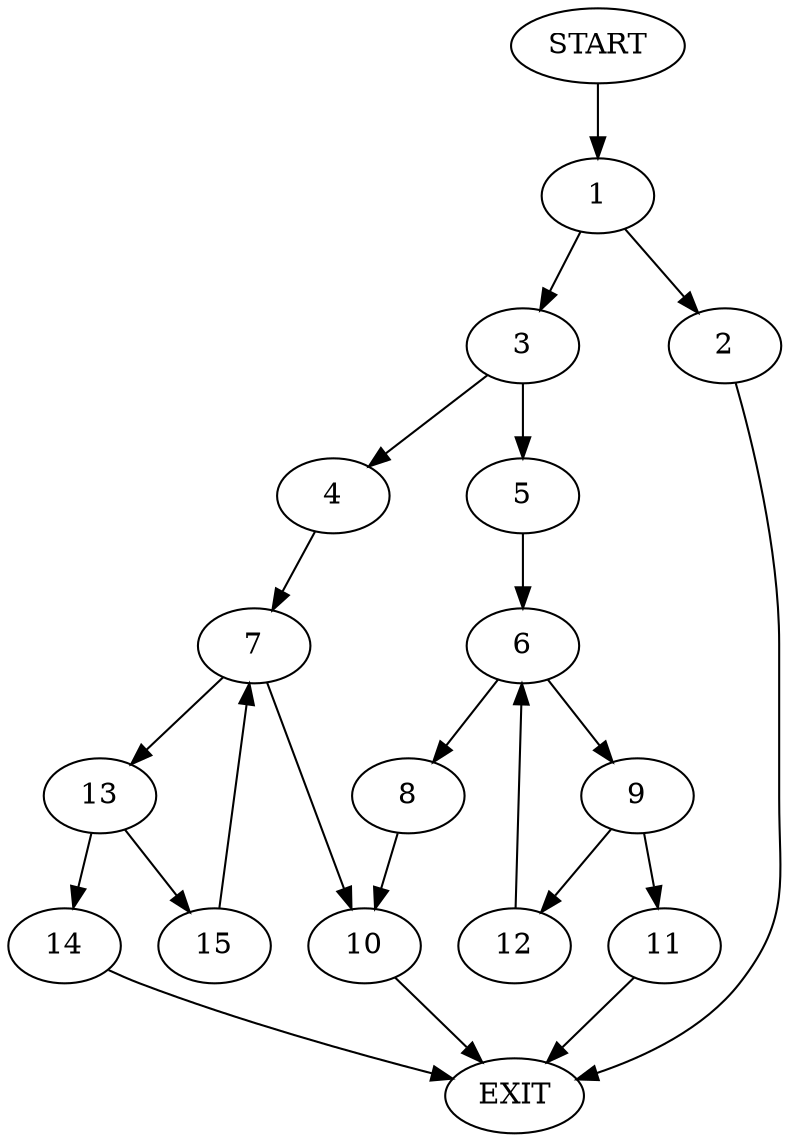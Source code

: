 digraph {
0 [label="START"]
16 [label="EXIT"]
0 -> 1
1 -> 2
1 -> 3
2 -> 16
3 -> 4
3 -> 5
5 -> 6
4 -> 7
6 -> 8
6 -> 9
8 -> 10
9 -> 11
9 -> 12
12 -> 6
11 -> 16
10 -> 16
7 -> 13
7 -> 10
13 -> 14
13 -> 15
15 -> 7
14 -> 16
}
